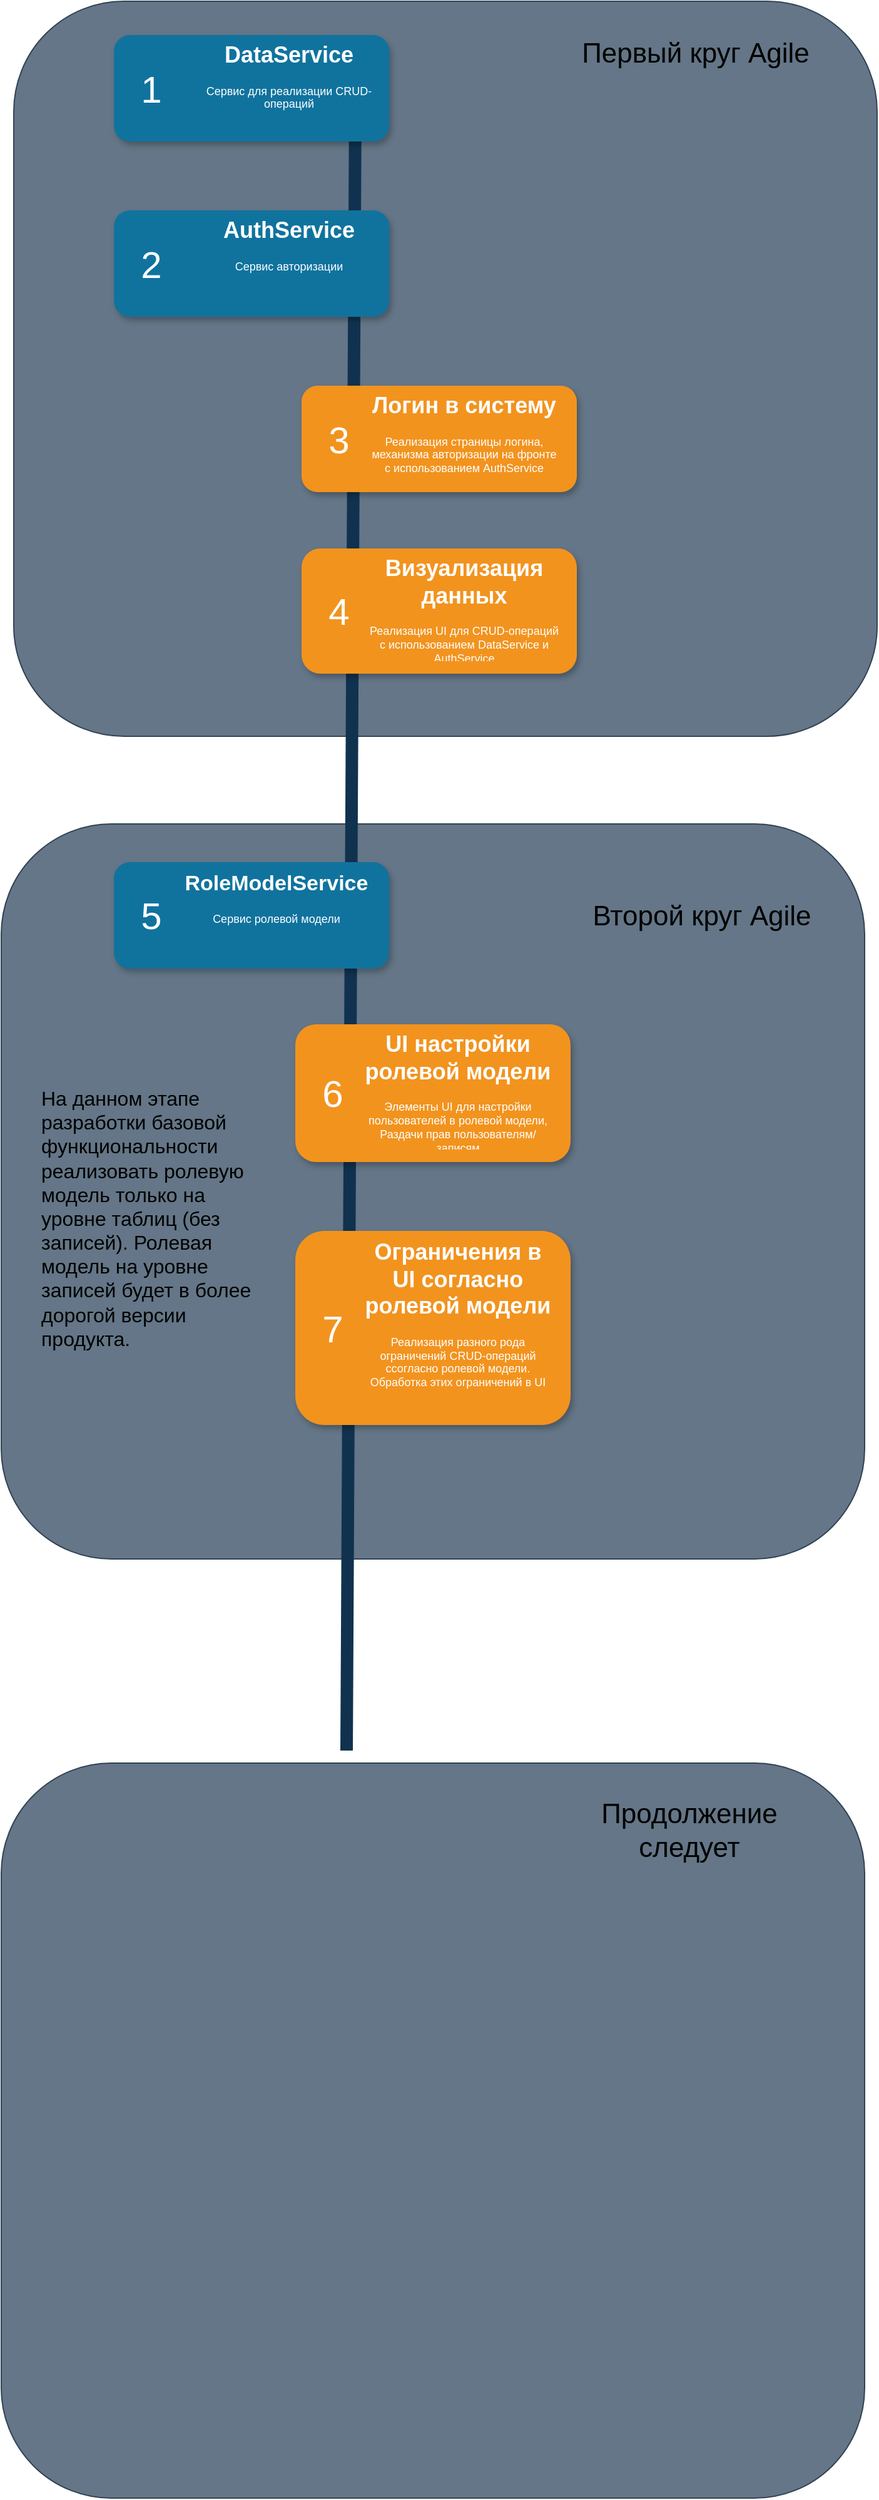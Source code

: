 <mxfile version="13.9.9" type="device"><diagram name="Page-1" id="fbcf5db9-b524-4cd4-e4f3-379dc89c3999"><mxGraphModel dx="2966" dy="1734" grid="1" gridSize="10" guides="1" tooltips="1" connect="1" arrows="1" fold="1" page="1" pageScale="1" pageWidth="850" pageHeight="1100" background="#ffffff" math="0" shadow="0"><root><mxCell id="0"/><mxCell id="1" parent="0"/><mxCell id="KZsDCVRownQhXLaEiWNO-20" value="" style="rounded=1;whiteSpace=wrap;html=1;fillColor=#647687;strokeColor=#314354;fontColor=#ffffff;" vertex="1" parent="1"><mxGeometry x="90" y="690" width="690" height="587" as="geometry"/></mxCell><mxCell id="KZsDCVRownQhXLaEiWNO-7" value="" style="rounded=1;whiteSpace=wrap;html=1;fillColor=#647687;strokeColor=#314354;fontColor=#ffffff;" vertex="1" parent="1"><mxGeometry x="100" y="33" width="690" height="587" as="geometry"/></mxCell><mxCell id="KZsDCVRownQhXLaEiWNO-8" value="&lt;span style=&quot;font-size: 22px&quot;&gt;Первый круг Agile&lt;/span&gt;" style="text;html=1;strokeColor=none;fillColor=none;align=center;verticalAlign=middle;whiteSpace=wrap;rounded=0;" vertex="1" parent="1"><mxGeometry x="550" y="60" width="190" height="30" as="geometry"/></mxCell><mxCell id="KZsDCVRownQhXLaEiWNO-21" value="&lt;span style=&quot;font-size: 22px&quot;&gt;Второй круг Agile&lt;/span&gt;" style="text;html=1;strokeColor=none;fillColor=none;align=center;verticalAlign=middle;whiteSpace=wrap;rounded=0;" vertex="1" parent="1"><mxGeometry x="560" y="749.5" width="180" height="28" as="geometry"/></mxCell><mxCell id="KZsDCVRownQhXLaEiWNO-22" value="&lt;div&gt;&lt;span style=&quot;font-size: 16px&quot;&gt;На данном этапе разработки базовой функциональности реализовать ролевую модель только на уровне таблиц (без записей). Ролевая модель на уровне записей будет в более дорогой версии продукта.&lt;/span&gt;&lt;/div&gt;" style="text;html=1;strokeColor=none;fillColor=none;align=left;verticalAlign=middle;whiteSpace=wrap;rounded=0;" vertex="1" parent="1"><mxGeometry x="120" y="840" width="170" height="330" as="geometry"/></mxCell><mxCell id="KZsDCVRownQhXLaEiWNO-26" value="" style="endArrow=none;html=1;strokeWidth=10;fillColor=#6d8764;strokeColor=#10324F;entryX=0.833;entryY=-0.047;entryDx=0;entryDy=0;entryPerimeter=0;" edge="1" parent="1" target="2a0f93b5c73ef8e7-19"><mxGeometry width="50" height="50" relative="1" as="geometry"><mxPoint x="366" y="1430" as="sourcePoint"/><mxPoint x="515" y="93" as="targetPoint"/></mxGeometry></mxCell><mxCell id="KZsDCVRownQhXLaEiWNO-16" value="" style="rounded=1;whiteSpace=wrap;html=1;strokeColor=none;strokeWidth=1;fillColor=#F2931E;fontSize=13;fontColor=#FFFFFF;align=center;gradientColor=none;gradientDirection=east;verticalAlign=top;shadow=1;" vertex="1" parent="1"><mxGeometry x="325" y="1015" width="220" height="155" as="geometry"/></mxCell><mxCell id="KZsDCVRownQhXLaEiWNO-17" value="7" style="text;html=1;strokeColor=none;fillColor=none;align=center;verticalAlign=middle;whiteSpace=wrap;fontSize=30;fontColor=#FFFFFF;" vertex="1" parent="1"><mxGeometry x="335" y="1082.5" width="40" height="20" as="geometry"/></mxCell><mxCell id="KZsDCVRownQhXLaEiWNO-18" value="&lt;h1&gt;Ограничения в UI согласно ролевой модели&lt;/h1&gt;&lt;div&gt;Реализация разного рода ограничений CRUD-операций ссогласно ролевой модели. Обработка этих ограничений в UI&lt;/div&gt;" style="text;html=1;spacing=5;spacingTop=-20;whiteSpace=wrap;overflow=hidden;strokeColor=none;strokeWidth=4;fillColor=none;gradientColor=#007FFF;fontSize=9;fontColor=#FFFFFF;align=center;" vertex="1" parent="1"><mxGeometry x="375" y="1020" width="160" height="140" as="geometry"/></mxCell><mxCell id="KZsDCVRownQhXLaEiWNO-13" value="" style="rounded=1;whiteSpace=wrap;html=1;strokeColor=none;strokeWidth=1;fillColor=#F2931E;fontSize=13;fontColor=#FFFFFF;align=center;gradientColor=none;gradientDirection=east;verticalAlign=top;shadow=1;" vertex="1" parent="1"><mxGeometry x="325" y="850" width="220" height="110" as="geometry"/></mxCell><mxCell id="KZsDCVRownQhXLaEiWNO-14" value="6" style="text;html=1;strokeColor=none;fillColor=none;align=center;verticalAlign=middle;whiteSpace=wrap;fontSize=30;fontColor=#FFFFFF;" vertex="1" parent="1"><mxGeometry x="335" y="895" width="40" height="20" as="geometry"/></mxCell><mxCell id="KZsDCVRownQhXLaEiWNO-15" value="&lt;h1&gt;UI настройки ролевой модели&lt;/h1&gt;&lt;div&gt;Элементы UI для настройки пользователей в ролевой модели, Раздачи прав пользователям/записям&lt;/div&gt;" style="text;html=1;spacing=5;spacingTop=-20;whiteSpace=wrap;overflow=hidden;strokeColor=none;strokeWidth=4;fillColor=none;gradientColor=#007FFF;fontSize=9;fontColor=#FFFFFF;align=center;" vertex="1" parent="1"><mxGeometry x="375" y="854" width="160" height="96" as="geometry"/></mxCell><mxCell id="KZsDCVRownQhXLaEiWNO-10" value="" style="rounded=1;whiteSpace=wrap;html=1;strokeColor=none;strokeWidth=1;fillColor=#10739E;fontSize=13;fontColor=#FFFFFF;align=center;gradientColor=none;gradientDirection=east;verticalAlign=top;shadow=1;" vertex="1" parent="1"><mxGeometry x="180" y="720.5" width="220" height="85" as="geometry"/></mxCell><mxCell id="KZsDCVRownQhXLaEiWNO-11" value="5" style="text;html=1;strokeColor=none;fillColor=none;align=center;verticalAlign=middle;whiteSpace=wrap;fontSize=30;fontColor=#FFFFFF;" vertex="1" parent="1"><mxGeometry x="190" y="753" width="40" height="20" as="geometry"/></mxCell><mxCell id="KZsDCVRownQhXLaEiWNO-12" value="&lt;h1&gt;&lt;font style=&quot;font-size: 17px&quot;&gt;RoleModelService&lt;/font&gt;&lt;/h1&gt;&lt;div&gt;Сервис ролевой модели&lt;/div&gt;" style="text;html=1;spacing=5;spacingTop=-20;whiteSpace=wrap;overflow=hidden;strokeColor=none;strokeWidth=4;fillColor=none;gradientColor=#007FFF;fontSize=9;fontColor=#FFFFFF;align=center;" vertex="1" parent="1"><mxGeometry x="230" y="725" width="160" height="77" as="geometry"/></mxCell><mxCell id="2a0f93b5c73ef8e7-6" value="" style="rounded=1;whiteSpace=wrap;html=1;strokeColor=none;strokeWidth=1;fillColor=#F2931E;fontSize=13;fontColor=#FFFFFF;align=center;gradientColor=none;gradientDirection=east;verticalAlign=top;shadow=1;" parent="1" vertex="1"><mxGeometry x="330" y="340" width="220" height="85" as="geometry"/></mxCell><mxCell id="2a0f93b5c73ef8e7-7" value="3" style="text;html=1;strokeColor=none;fillColor=none;align=center;verticalAlign=middle;whiteSpace=wrap;fontSize=30;fontColor=#FFFFFF;" parent="1" vertex="1"><mxGeometry x="340" y="373" width="40" height="20" as="geometry"/></mxCell><mxCell id="2a0f93b5c73ef8e7-20" value="&lt;h1&gt;Логин в систему&lt;/h1&gt;&lt;div&gt;Реализация страницы логина, механизма авторизации на фронте с использованием AuthService&lt;/div&gt;" style="text;html=1;spacing=5;spacingTop=-20;whiteSpace=wrap;overflow=hidden;strokeColor=none;strokeWidth=4;fillColor=none;gradientColor=#007FFF;fontSize=9;fontColor=#FFFFFF;align=center;" parent="1" vertex="1"><mxGeometry x="380" y="344" width="160" height="77" as="geometry"/></mxCell><mxCell id="KZsDCVRownQhXLaEiWNO-1" value="" style="rounded=1;whiteSpace=wrap;html=1;strokeColor=none;strokeWidth=1;fillColor=#10739E;fontSize=13;fontColor=#FFFFFF;align=center;gradientColor=none;gradientDirection=east;verticalAlign=top;shadow=1;" vertex="1" parent="1"><mxGeometry x="180" y="200" width="220" height="85" as="geometry"/></mxCell><mxCell id="KZsDCVRownQhXLaEiWNO-2" value="2" style="text;html=1;strokeColor=none;fillColor=none;align=center;verticalAlign=middle;whiteSpace=wrap;fontSize=30;fontColor=#FFFFFF;" vertex="1" parent="1"><mxGeometry x="190" y="233" width="40" height="20" as="geometry"/></mxCell><mxCell id="KZsDCVRownQhXLaEiWNO-3" value="&lt;h1&gt;AuthService&lt;/h1&gt;&lt;div&gt;Сервис авторизации&lt;/div&gt;" style="text;html=1;spacing=5;spacingTop=-20;whiteSpace=wrap;overflow=hidden;strokeColor=none;strokeWidth=4;fillColor=none;gradientColor=#007FFF;fontSize=9;fontColor=#FFFFFF;align=center;" vertex="1" parent="1"><mxGeometry x="240" y="204" width="160" height="77" as="geometry"/></mxCell><mxCell id="KZsDCVRownQhXLaEiWNO-4" value="" style="rounded=1;whiteSpace=wrap;html=1;strokeColor=none;strokeWidth=1;fillColor=#F2931E;fontSize=13;fontColor=#FFFFFF;align=center;gradientColor=none;gradientDirection=east;verticalAlign=top;shadow=1;" vertex="1" parent="1"><mxGeometry x="330" y="470" width="220" height="100" as="geometry"/></mxCell><mxCell id="KZsDCVRownQhXLaEiWNO-5" value="4" style="text;html=1;strokeColor=none;fillColor=none;align=center;verticalAlign=middle;whiteSpace=wrap;fontSize=30;fontColor=#FFFFFF;" vertex="1" parent="1"><mxGeometry x="340" y="510" width="40" height="20" as="geometry"/></mxCell><mxCell id="KZsDCVRownQhXLaEiWNO-6" value="&lt;h1&gt;Визуализация данных&lt;/h1&gt;&lt;div&gt;Реализация UI для CRUD-операций с использованием DataService и AuthService&lt;/div&gt;" style="text;html=1;spacing=5;spacingTop=-20;whiteSpace=wrap;overflow=hidden;strokeColor=none;strokeWidth=4;fillColor=none;gradientColor=#007FFF;fontSize=9;fontColor=#FFFFFF;align=center;" vertex="1" parent="1"><mxGeometry x="380" y="474" width="160" height="86" as="geometry"/></mxCell><mxCell id="2a0f93b5c73ef8e7-4" value="" style="rounded=1;whiteSpace=wrap;html=1;strokeColor=none;strokeWidth=1;fillColor=#10739E;fontSize=13;fontColor=#FFFFFF;align=center;gradientColor=none;gradientDirection=east;verticalAlign=top;shadow=1;" parent="1" vertex="1"><mxGeometry x="180" y="60" width="220" height="85" as="geometry"/></mxCell><mxCell id="2a0f93b5c73ef8e7-5" value="1" style="text;html=1;strokeColor=none;fillColor=none;align=center;verticalAlign=middle;whiteSpace=wrap;fontSize=30;fontColor=#FFFFFF;" parent="1" vertex="1"><mxGeometry x="190" y="93" width="40" height="20" as="geometry"/></mxCell><mxCell id="2a0f93b5c73ef8e7-19" value="&lt;h1&gt;DataService&lt;/h1&gt;&lt;div&gt;Сервис для реализации CRUD-операций&lt;/div&gt;" style="text;html=1;spacing=5;spacingTop=-20;whiteSpace=wrap;overflow=hidden;strokeColor=none;strokeWidth=4;fillColor=none;gradientColor=#007FFF;fontSize=9;fontColor=#FFFFFF;align=center;" parent="1" vertex="1"><mxGeometry x="240" y="64" width="160" height="77" as="geometry"/></mxCell><mxCell id="KZsDCVRownQhXLaEiWNO-27" value="" style="rounded=1;whiteSpace=wrap;html=1;fillColor=#647687;strokeColor=#314354;fontColor=#ffffff;" vertex="1" parent="1"><mxGeometry x="90" y="1440" width="690" height="587" as="geometry"/></mxCell><mxCell id="KZsDCVRownQhXLaEiWNO-28" value="&lt;span style=&quot;font-size: 22px&quot;&gt;Продолжение следует&lt;/span&gt;" style="text;html=1;strokeColor=none;fillColor=none;align=center;verticalAlign=middle;whiteSpace=wrap;rounded=0;" vertex="1" parent="1"><mxGeometry x="550" y="1480" width="180" height="28" as="geometry"/></mxCell></root></mxGraphModel></diagram></mxfile>